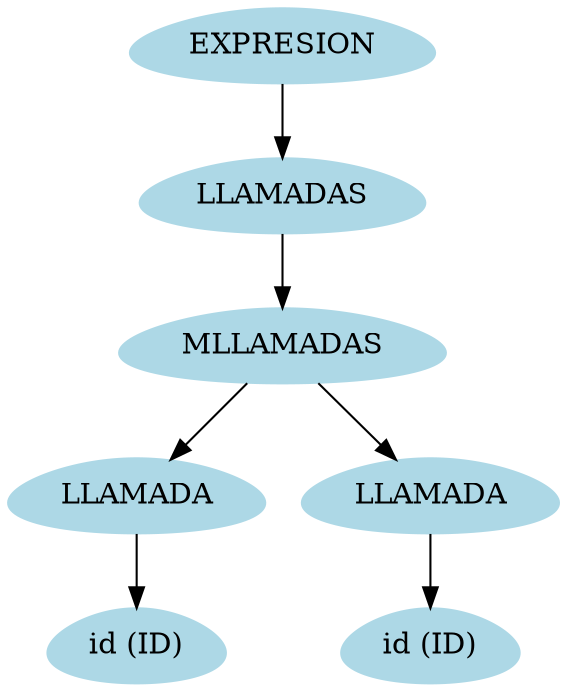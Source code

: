 digraph grafo{
node [shape = egg];
10261382[label="EXPRESION", style = filled, color = lightblue];
59109011[label="LLAMADAS", style = filled, color = lightblue];
10261382->59109011;
42659827[label="MLLAMADAS", style = filled, color = lightblue];
59109011->42659827;
40644060[label="LLAMADA", style = filled, color = lightblue];
42659827->40644060;
17043416[label="id (ID)", style = filled, color = lightblue];
40644060->17043416;
28756230[label="LLAMADA", style = filled, color = lightblue];
42659827->28756230;
18961937[label="id (ID)", style = filled, color = lightblue];
28756230->18961937;
}
